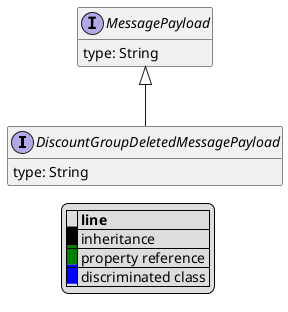 @startuml

hide empty fields
hide empty methods
legend
|= |= line |
|<back:black>   </back>| inheritance |
|<back:green>   </back>| property reference |
|<back:blue>   </back>| discriminated class |
endlegend
interface DiscountGroupDeletedMessagePayload [[DiscountGroupDeletedMessagePayload.svg]] extends MessagePayload {
    type: String
}
interface MessagePayload [[MessagePayload.svg]]  {
    type: String
}





@enduml
